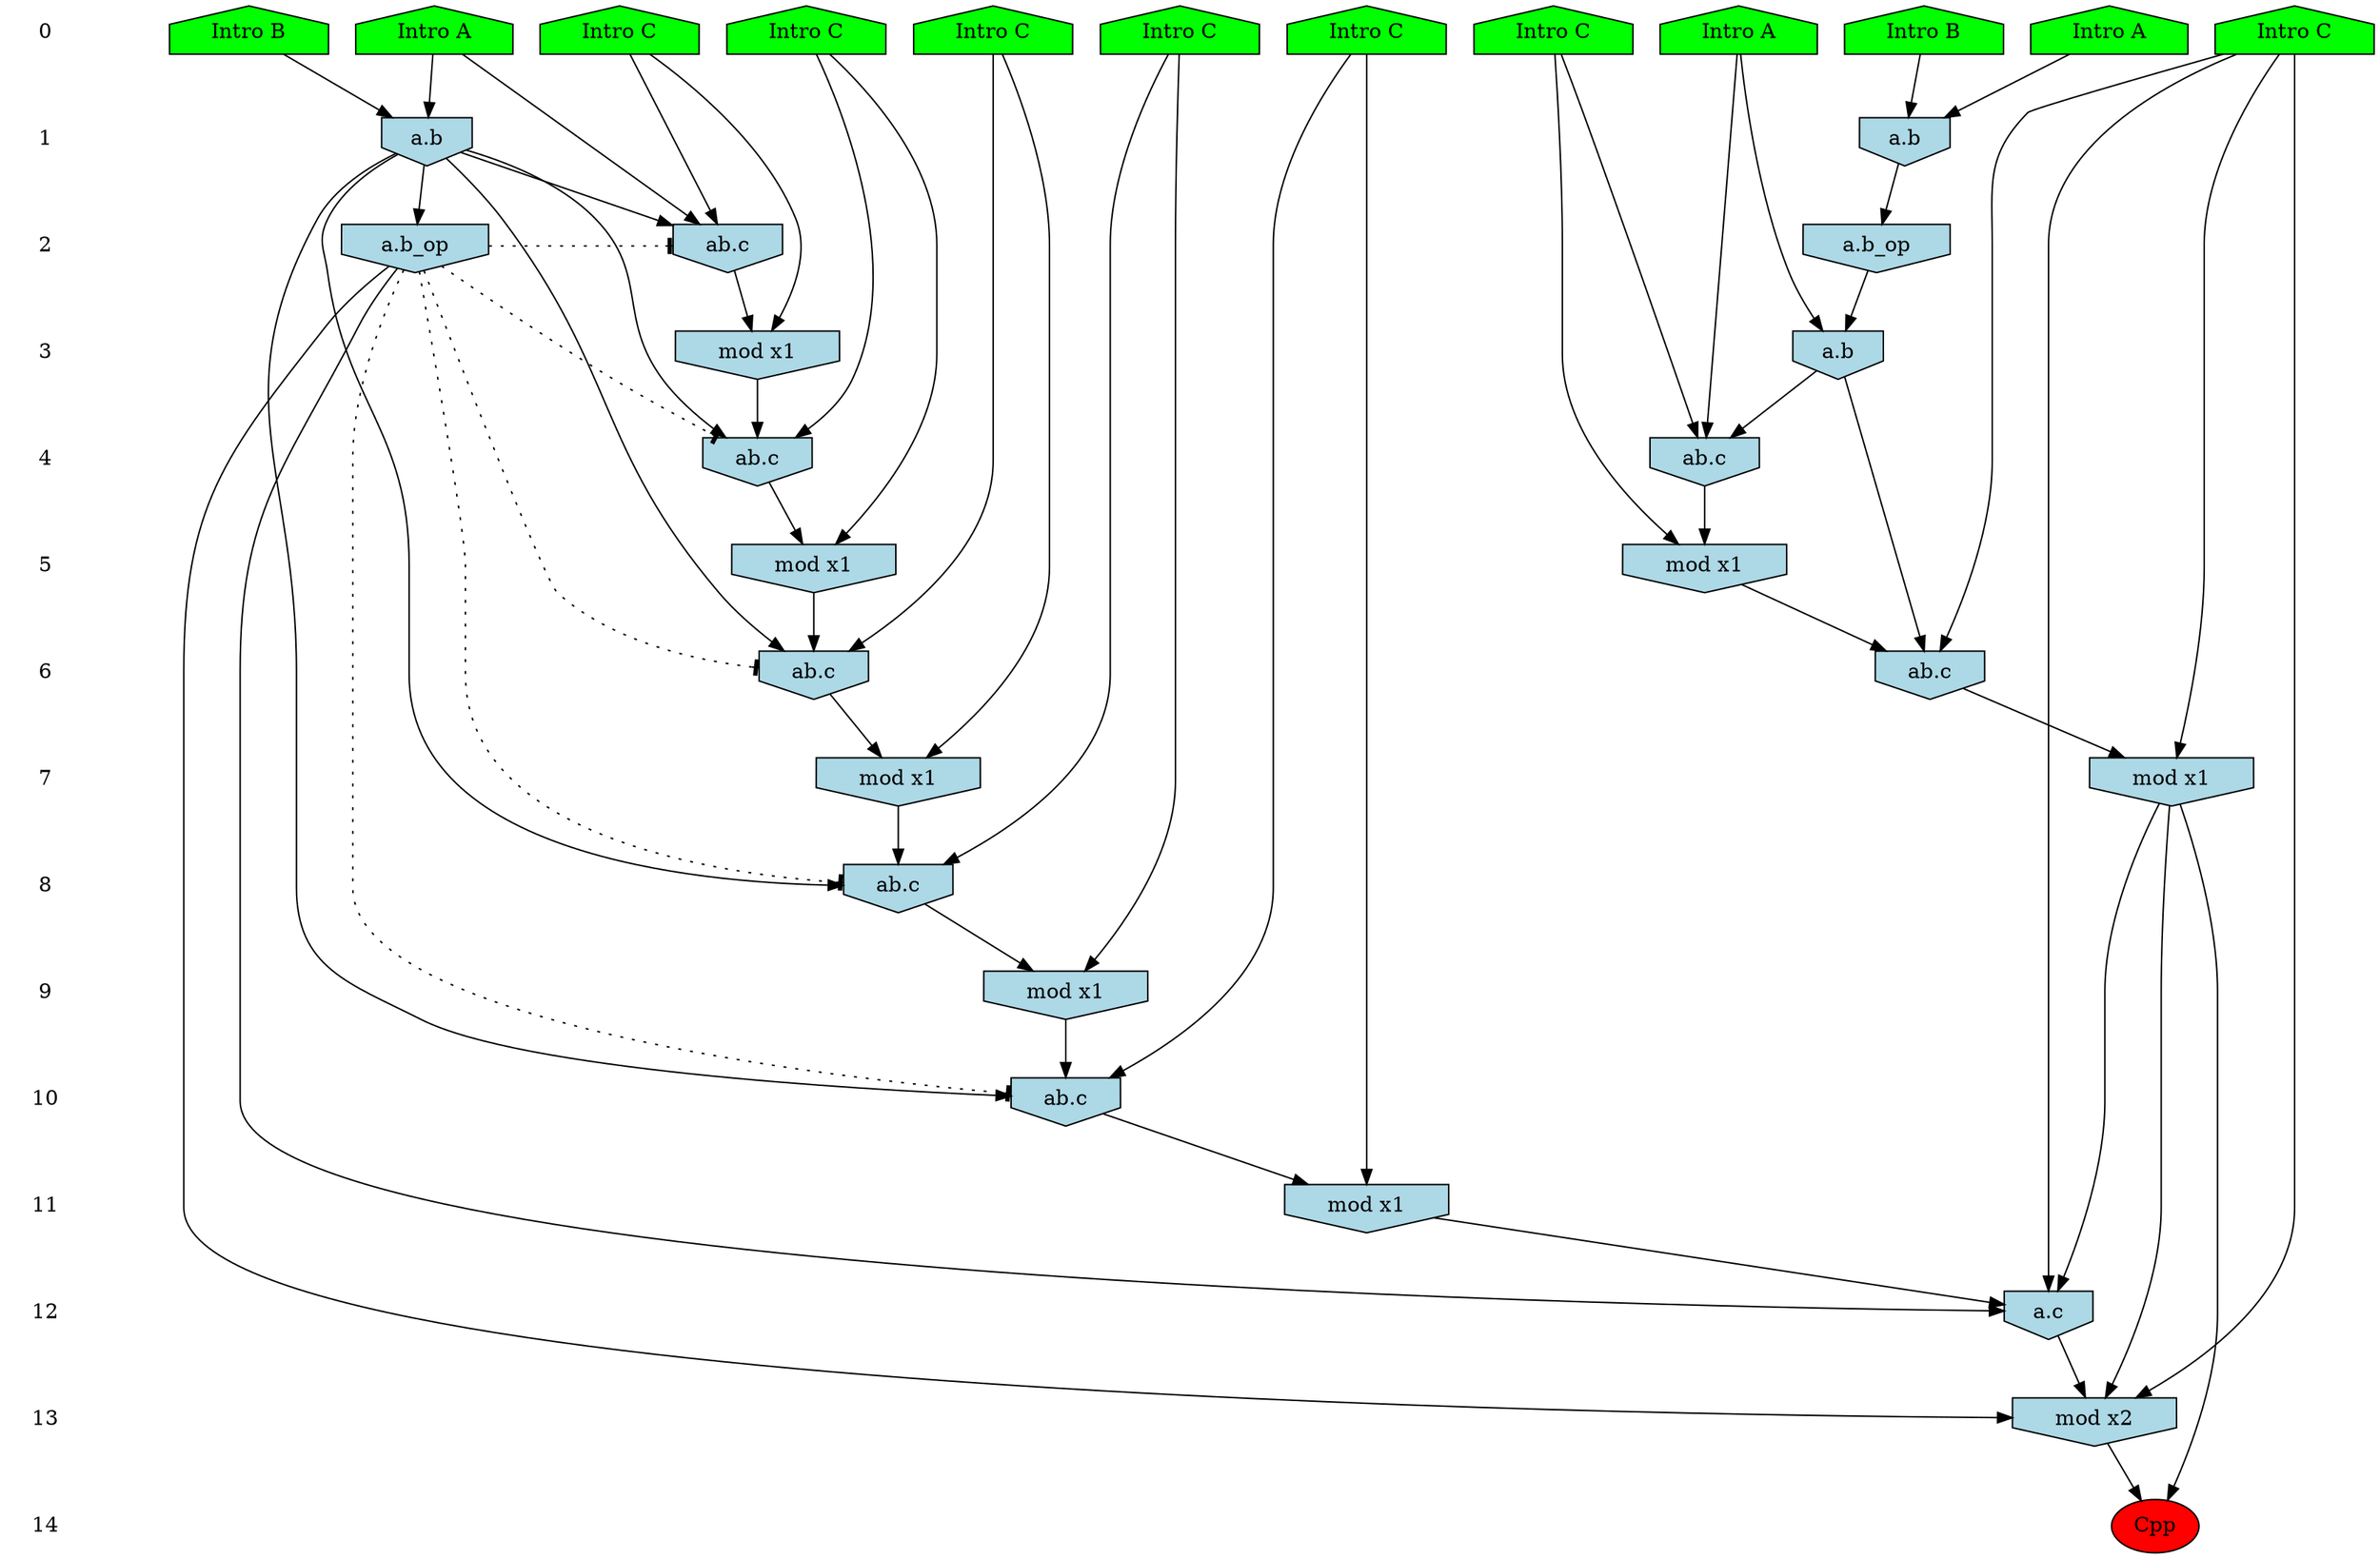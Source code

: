 /* Compression of 2 causal flows obtained in average at 1.995912E+01 t.u */
/* Compressed causal flows were: [3410;3971] */
digraph G{
 ranksep=.5 ; 
{ rank = same ; "0" [shape=plaintext] ; node_1 [label ="Intro B", shape=house, style=filled, fillcolor=green] ;
node_2 [label ="Intro A", shape=house, style=filled, fillcolor=green] ;
node_3 [label ="Intro B", shape=house, style=filled, fillcolor=green] ;
node_4 [label ="Intro A", shape=house, style=filled, fillcolor=green] ;
node_5 [label ="Intro A", shape=house, style=filled, fillcolor=green] ;
node_6 [label ="Intro C", shape=house, style=filled, fillcolor=green] ;
node_7 [label ="Intro C", shape=house, style=filled, fillcolor=green] ;
node_8 [label ="Intro C", shape=house, style=filled, fillcolor=green] ;
node_9 [label ="Intro C", shape=house, style=filled, fillcolor=green] ;
node_10 [label ="Intro C", shape=house, style=filled, fillcolor=green] ;
node_11 [label ="Intro C", shape=house, style=filled, fillcolor=green] ;
node_12 [label ="Intro C", shape=house, style=filled, fillcolor=green] ;
}
{ rank = same ; "1" [shape=plaintext] ; node_13 [label="a.b", shape=invhouse, style=filled, fillcolor = lightblue] ;
node_14 [label="a.b", shape=invhouse, style=filled, fillcolor = lightblue] ;
}
{ rank = same ; "2" [shape=plaintext] ; node_15 [label="ab.c", shape=invhouse, style=filled, fillcolor = lightblue] ;
node_18 [label="a.b_op", shape=invhouse, style=filled, fillcolor = lightblue] ;
node_31 [label="a.b_op", shape=invhouse, style=filled, fillcolor = lightblue] ;
}
{ rank = same ; "3" [shape=plaintext] ; node_16 [label="mod x1", shape=invhouse, style=filled, fillcolor = lightblue] ;
node_20 [label="a.b", shape=invhouse, style=filled, fillcolor = lightblue] ;
}
{ rank = same ; "4" [shape=plaintext] ; node_17 [label="ab.c", shape=invhouse, style=filled, fillcolor = lightblue] ;
node_21 [label="ab.c", shape=invhouse, style=filled, fillcolor = lightblue] ;
}
{ rank = same ; "5" [shape=plaintext] ; node_19 [label="mod x1", shape=invhouse, style=filled, fillcolor = lightblue] ;
node_22 [label="mod x1", shape=invhouse, style=filled, fillcolor = lightblue] ;
}
{ rank = same ; "6" [shape=plaintext] ; node_23 [label="ab.c", shape=invhouse, style=filled, fillcolor = lightblue] ;
node_24 [label="ab.c", shape=invhouse, style=filled, fillcolor = lightblue] ;
}
{ rank = same ; "7" [shape=plaintext] ; node_25 [label="mod x1", shape=invhouse, style=filled, fillcolor = lightblue] ;
node_27 [label="mod x1", shape=invhouse, style=filled, fillcolor = lightblue] ;
}
{ rank = same ; "8" [shape=plaintext] ; node_26 [label="ab.c", shape=invhouse, style=filled, fillcolor = lightblue] ;
}
{ rank = same ; "9" [shape=plaintext] ; node_28 [label="mod x1", shape=invhouse, style=filled, fillcolor = lightblue] ;
}
{ rank = same ; "10" [shape=plaintext] ; node_29 [label="ab.c", shape=invhouse, style=filled, fillcolor = lightblue] ;
}
{ rank = same ; "11" [shape=plaintext] ; node_30 [label="mod x1", shape=invhouse, style=filled, fillcolor = lightblue] ;
}
{ rank = same ; "12" [shape=plaintext] ; node_32 [label="a.c", shape=invhouse, style=filled, fillcolor = lightblue] ;
}
{ rank = same ; "13" [shape=plaintext] ; node_33 [label="mod x2", shape=invhouse, style=filled, fillcolor = lightblue] ;
}
{ rank = same ; "14" [shape=plaintext] ; node_34 [label ="Cpp", style=filled, fillcolor=red] ;
}
"0" -> "1" [style="invis"]; 
"1" -> "2" [style="invis"]; 
"2" -> "3" [style="invis"]; 
"3" -> "4" [style="invis"]; 
"4" -> "5" [style="invis"]; 
"5" -> "6" [style="invis"]; 
"6" -> "7" [style="invis"]; 
"7" -> "8" [style="invis"]; 
"8" -> "9" [style="invis"]; 
"9" -> "10" [style="invis"]; 
"10" -> "11" [style="invis"]; 
"11" -> "12" [style="invis"]; 
"12" -> "13" [style="invis"]; 
"13" -> "14" [style="invis"]; 
node_2 -> node_13
node_3 -> node_13
node_1 -> node_14
node_5 -> node_14
node_5 -> node_15
node_8 -> node_15
node_14 -> node_15
node_8 -> node_16
node_15 -> node_16
node_9 -> node_17
node_14 -> node_17
node_16 -> node_17
node_13 -> node_18
node_9 -> node_19
node_17 -> node_19
node_4 -> node_20
node_18 -> node_20
node_4 -> node_21
node_6 -> node_21
node_20 -> node_21
node_6 -> node_22
node_21 -> node_22
node_10 -> node_23
node_14 -> node_23
node_19 -> node_23
node_11 -> node_24
node_20 -> node_24
node_22 -> node_24
node_10 -> node_25
node_23 -> node_25
node_7 -> node_26
node_14 -> node_26
node_25 -> node_26
node_11 -> node_27
node_24 -> node_27
node_7 -> node_28
node_26 -> node_28
node_12 -> node_29
node_14 -> node_29
node_28 -> node_29
node_12 -> node_30
node_29 -> node_30
node_14 -> node_31
node_11 -> node_32
node_27 -> node_32
node_30 -> node_32
node_31 -> node_32
node_11 -> node_33
node_27 -> node_33
node_31 -> node_33
node_32 -> node_33
node_27 -> node_34
node_33 -> node_34
node_31 -> node_29 [style=dotted, arrowhead = tee] 
node_31 -> node_26 [style=dotted, arrowhead = tee] 
node_31 -> node_23 [style=dotted, arrowhead = tee] 
node_31 -> node_17 [style=dotted, arrowhead = tee] 
node_31 -> node_15 [style=dotted, arrowhead = tee] 
}
/*
 Dot generation time: 0.000160
*/